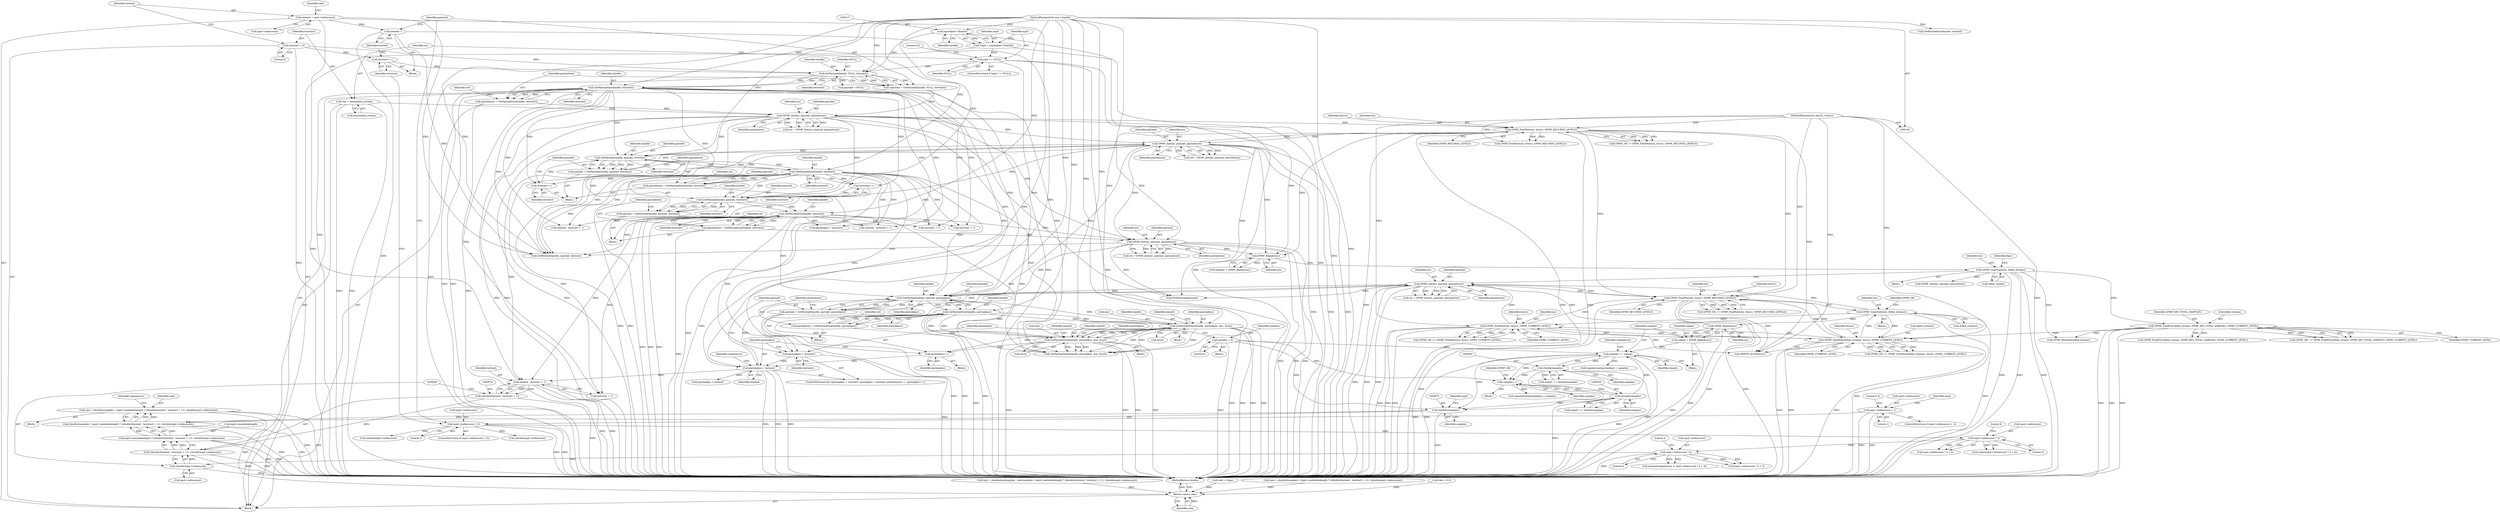 digraph "1_gpmf-parser_341f12cd5b97ab419e53853ca00176457c9f1681_1@integer" {
"1000666" [label="(Call,rate = (double)(samples) / (mp4->metadatalength * ((double)(testend - teststart + 1)) / (double)mp4->indexcount))"];
"1000668" [label="(Call,(double)(samples) / (mp4->metadatalength * ((double)(testend - teststart + 1)) / (double)mp4->indexcount))"];
"1000669" [label="(Call,(double)(samples))"];
"1000549" [label="(Call,samples += repeat)"];
"1000545" [label="(Call,repeat = GPMF_Repeat(ms))"];
"1000547" [label="(Call,GPMF_Repeat(ms))"];
"1000494" [label="(Call,GPMF_CopyState(ms, &find_stream2))"];
"1000488" [label="(Call,GPMF_FindNext(ms, fourcc, GPMF_RECURSE_LEVELS))"];
"1000476" [label="(Call,GPMF_Init(ms, payload, payloadsize))"];
"1000518" [label="(Call,GPMF_FindNext(ms, fourcc, GPMF_CURRENT_LEVEL))"];
"1000501" [label="(Call,GPMF_FindNext(&find_stream2, fourcc, GPMF_CURRENT_LEVEL))"];
"1000110" [label="(MethodParameterIn,uint32_t fourcc)"];
"1000281" [label="(Call,GPMF_FindPrev(&find_stream, GPMF_KEY_TOTAL_SAMPLES, GPMF_CURRENT_LEVEL))"];
"1000269" [label="(Call,GPMF_CopyState(ms, &find_stream))"];
"1000266" [label="(Call,GPMF_Repeat(ms))"];
"1000254" [label="(Call,GPMF_Init(ms, payload, payloadsize))"];
"1000180" [label="(Call,GPMF_Init(ms, payload, payloadsize))"];
"1000127" [label="(Call,*ms = &metadata_stream)"];
"1000165" [label="(Call,*payload = GetPayload(handle, NULL, teststart))"];
"1000167" [label="(Call,GetPayload(handle, NULL, teststart))"];
"1000116" [label="(Call,(mp4object *)handle)"];
"1000109" [label="(MethodParameterIn,size_t handle)"];
"1000120" [label="(Call,mp4 == NULL)"];
"1000114" [label="(Call,*mp4 = (mp4object *)handle)"];
"1000132" [label="(Call,teststart = 0)"];
"1000160" [label="(Call,teststart++)"];
"1000172" [label="(Call,payloadsize = GetPayloadSize(handle, teststart))"];
"1000174" [label="(Call,GetPayloadSize(handle, teststart))"];
"1000209" [label="(Call,GPMF_FindNext(ms, fourcc, GPMF_RECURSE_LEVELS))"];
"1000232" [label="(Call,GPMF_Init(ms, payload, payloadsize))"];
"1000219" [label="(Call,payload = GetPayload(handle, payload, teststart))"];
"1000221" [label="(Call,GetPayload(handle, payload, teststart))"];
"1000227" [label="(Call,GetPayloadSize(handle, teststart))"];
"1000217" [label="(Call,teststart++)"];
"1000225" [label="(Call,payloadsize = GetPayloadSize(handle, teststart))"];
"1000241" [label="(Call,payload = GetPayload(handle, payload, teststart))"];
"1000243" [label="(Call,GetPayload(handle, payload, teststart))"];
"1000239" [label="(Call,teststart++)"];
"1000247" [label="(Call,payloadsize = GetPayloadSize(handle, teststart))"];
"1000249" [label="(Call,GetPayloadSize(handle, teststart))"];
"1000463" [label="(Call,payload = GetPayload(handle, payload, payloadpos))"];
"1000465" [label="(Call,GetPayload(handle, payload, payloadpos))"];
"1000532" [label="(Call,GetPayloadTime(handle, payloadpos, &in, &out))"];
"1000471" [label="(Call,GetPayloadSize(handle, payloadpos))"];
"1000567" [label="(Call,GetPayloadTime(handle, payloadpos, &in, &out))"];
"1000454" [label="(Call,payloadpos < testend)"];
"1000460" [label="(Call,payloadpos++)"];
"1000451" [label="(Call,payloadpos = teststart)"];
"1000162" [label="(Call,testend--)"];
"1000136" [label="(Call,testend = mp4->indexcount)"];
"1000469" [label="(Call,payloadsize = GetPayloadSize(handle, payloadpos))"];
"1000564" [label="(Call,(double)samples)"];
"1000529" [label="(Call,(double)samples)"];
"1000514" [label="(Call,samples++)"];
"1000447" [label="(Call,samples = 0)"];
"1000672" [label="(Call,mp4->metadatalength * ((double)(testend - teststart + 1)) / (double)mp4->indexcount)"];
"1000676" [label="(Call,((double)(testend - teststart + 1)) / (double)mp4->indexcount)"];
"1000677" [label="(Call,(double)(testend - teststart + 1))"];
"1000679" [label="(Call,testend - teststart + 1)"];
"1000684" [label="(Call,(double)mp4->indexcount)"];
"1000441" [label="(Call,mp4->indexcount * 4)"];
"1000431" [label="(Call,mp4->indexcount * 4)"];
"1000154" [label="(Call,mp4->indexcount > 3)"];
"1000146" [label="(Call,mp4->indexcount < 1)"];
"1000701" [label="(Return,return rate;)"];
"1000432" [label="(Call,mp4->indexcount)"];
"1000120" [label="(Call,mp4 == NULL)"];
"1000227" [label="(Call,GetPayloadSize(handle, teststart))"];
"1000490" [label="(Identifier,fourcc)"];
"1000365" [label="(Call,testend - teststart + 1)"];
"1000686" [label="(Call,mp4->indexcount)"];
"1000160" [label="(Call,teststart++)"];
"1000162" [label="(Call,testend--)"];
"1000491" [label="(Identifier,GPMF_RECURSE_LEVELS)"];
"1000672" [label="(Call,mp4->metadatalength * ((double)(testend - teststart + 1)) / (double)mp4->indexcount)"];
"1000129" [label="(Call,&metadata_stream)"];
"1000156" [label="(Identifier,mp4)"];
"1000277" [label="(Identifier,flags)"];
"1000165" [label="(Call,*payload = GetPayload(handle, NULL, teststart))"];
"1000550" [label="(Identifier,samples)"];
"1000518" [label="(Call,GPMF_FindNext(ms, fourcc, GPMF_CURRENT_LEVEL))"];
"1000400" [label="(Block,)"];
"1000440" [label="(Call,mp4->indexcount * 4 + 4)"];
"1000233" [label="(Identifier,ms)"];
"1000152" [label="(Literal,0.0)"];
"1000254" [label="(Call,GPMF_Init(ms, payload, payloadsize))"];
"1000564" [label="(Call,(double)samples)"];
"1000532" [label="(Call,GetPayloadTime(handle, payloadpos, &in, &out))"];
"1000269" [label="(Call,GPMF_CopyState(ms, &find_stream))"];
"1000479" [label="(Identifier,payloadsize)"];
"1000300" [label="(Call,GetPayload(handle, payload, testend))"];
"1000551" [label="(Identifier,repeat)"];
"1000243" [label="(Call,GetPayload(handle, payload, teststart))"];
"1000212" [label="(Identifier,GPMF_RECURSE_LEVELS)"];
"1000210" [label="(Identifier,ms)"];
"1000223" [label="(Identifier,payload)"];
"1000218" [label="(Identifier,teststart)"];
"1000537" [label="(Call,&out)"];
"1000448" [label="(Identifier,samples)"];
"1000566" [label="(Identifier,samples)"];
"1000431" [label="(Call,mp4->indexcount * 4)"];
"1000159" [label="(Block,)"];
"1000242" [label="(Identifier,payload)"];
"1000262" [label="(Block,)"];
"1000255" [label="(Identifier,ms)"];
"1000335" [label="(Call,GPMF_FindPrev(&find_stream, GPMF_KEY_TOTAL_SAMPLES, GPMF_CURRENT_LEVEL))"];
"1000674" [label="(Identifier,mp4)"];
"1000461" [label="(Identifier,payloadpos)"];
"1000531" [label="(Identifier,samples)"];
"1000499" [label="(Call,GPMF_OK == GPMF_FindNext(&find_stream2, fourcc, GPMF_CURRENT_LEVEL))"];
"1000477" [label="(Identifier,ms)"];
"1000221" [label="(Call,GetPayload(handle, payload, teststart))"];
"1000454" [label="(Call,payloadpos < testend)"];
"1000267" [label="(Identifier,ms)"];
"1000183" [label="(Identifier,payloadsize)"];
"1000138" [label="(Call,mp4->indexcount)"];
"1000486" [label="(Call,GPMF_OK == GPMF_FindNext(ms, fourcc, GPMF_RECURSE_LEVELS))"];
"1000517" [label="(Identifier,GPMF_OK)"];
"1000668" [label="(Call,(double)(samples) / (mp4->metadatalength * ((double)(testend - teststart + 1)) / (double)mp4->indexcount))"];
"1000545" [label="(Call,repeat = GPMF_Repeat(ms))"];
"1000225" [label="(Call,payloadsize = GetPayloadSize(handle, teststart))"];
"1000568" [label="(Identifier,handle)"];
"1000471" [label="(Call,GetPayloadSize(handle, payloadpos))"];
"1000475" [label="(Identifier,ret)"];
"1000527" [label="(Call,meanY += (double)samples)"];
"1000172" [label="(Call,payloadsize = GetPayloadSize(handle, teststart))"];
"1000154" [label="(Call,mp4->indexcount > 3)"];
"1000244" [label="(Identifier,handle)"];
"1000281" [label="(Call,GPMF_FindPrev(&find_stream, GPMF_KEY_TOTAL_SAMPLES, GPMF_CURRENT_LEVEL))"];
"1000251" [label="(Identifier,teststart)"];
"1000181" [label="(Identifier,ms)"];
"1000168" [label="(Identifier,handle)"];
"1000217" [label="(Call,teststart++)"];
"1000174" [label="(Call,GetPayloadSize(handle, teststart))"];
"1000248" [label="(Identifier,payloadsize)"];
"1000137" [label="(Identifier,testend)"];
"1000234" [label="(Identifier,payload)"];
"1000124" [label="(Literal,0.0)"];
"1000452" [label="(Identifier,payloadpos)"];
"1000176" [label="(Identifier,teststart)"];
"1000478" [label="(Identifier,payload)"];
"1000147" [label="(Call,mp4->indexcount)"];
"1000146" [label="(Call,mp4->indexcount < 1)"];
"1000516" [label="(Call,GPMF_OK == GPMF_FindNext(ms, fourcc, GPMF_CURRENT_LEVEL))"];
"1000435" [label="(Literal,4)"];
"1000450" [label="(ControlStructure,for (payloadpos = teststart; payloadpos < testend; payloadcount++, payloadpos++))"];
"1000213" [label="(Block,)"];
"1000449" [label="(Literal,0)"];
"1000323" [label="(Call,GPMF_FindNext(ms, fourcc, GPMF_RECURSE_LEVELS))"];
"1000684" [label="(Call,(double)mp4->indexcount)"];
"1000306" [label="(Call,GetPayloadSize(handle, testend))"];
"1000666" [label="(Call,rate = (double)(samples) / (mp4->metadatalength * ((double)(testend - teststart + 1)) / (double)mp4->indexcount))"];
"1000122" [label="(Identifier,NULL)"];
"1000224" [label="(Identifier,teststart)"];
"1000696" [label="(Call,FreePayload(payload))"];
"1000127" [label="(Call,*ms = &metadata_stream)"];
"1000676" [label="(Call,((double)(testend - teststart + 1)) / (double)mp4->indexcount)"];
"1000241" [label="(Call,payload = GetPayload(handle, payload, teststart))"];
"1000474" [label="(Call,ret = GPMF_Init(ms, payload, payloadsize))"];
"1000543" [label="(Block,)"];
"1000175" [label="(Identifier,handle)"];
"1000513" [label="(Block,)"];
"1000178" [label="(Call,ret = GPMF_Init(ms, payload, payloadsize))"];
"1000311" [label="(Call,GPMF_Init(ms, payload, payloadsize))"];
"1000548" [label="(Identifier,ms)"];
"1000266" [label="(Call,GPMF_Repeat(ms))"];
"1000529" [label="(Call,(double)samples)"];
"1000578" [label="(Identifier,repeatarray)"];
"1000270" [label="(Identifier,ms)"];
"1000228" [label="(Identifier,handle)"];
"1000535" [label="(Call,&in)"];
"1000284" [label="(Identifier,GPMF_KEY_TOTAL_SAMPLES)"];
"1000170" [label="(Identifier,teststart)"];
"1000161" [label="(Identifier,teststart)"];
"1000367" [label="(Call,teststart + 1)"];
"1000464" [label="(Identifier,payload)"];
"1000143" [label="(Identifier,rate)"];
"1000665" [label="(Block,)"];
"1000115" [label="(Identifier,mp4)"];
"1000521" [label="(Identifier,GPMF_CURRENT_LEVEL)"];
"1000673" [label="(Call,mp4->metadatalength)"];
"1000496" [label="(Call,&find_stream2)"];
"1000520" [label="(Identifier,fourcc)"];
"1000166" [label="(Identifier,payload)"];
"1000546" [label="(Identifier,repeat)"];
"1000522" [label="(Call,repeatarray[payloadpos] = samples)"];
"1000128" [label="(Identifier,ms)"];
"1000173" [label="(Identifier,payloadsize)"];
"1000473" [label="(Identifier,payloadpos)"];
"1000222" [label="(Identifier,handle)"];
"1000680" [label="(Identifier,testend)"];
"1000437" [label="(Call,memset(repeatarray, 0, mp4->indexcount * 4 + 4))"];
"1000376" [label="(Call,rate = (double)(samples) / (mp4->metadatalength * ((double)(testend - teststart + 1)) / (double)mp4->indexcount))"];
"1000470" [label="(Identifier,payloadsize)"];
"1000134" [label="(Literal,0)"];
"1000169" [label="(Identifier,NULL)"];
"1000240" [label="(Identifier,teststart)"];
"1000505" [label="(Identifier,GPMF_CURRENT_LEVEL)"];
"1000677" [label="(Call,(double)(testend - teststart + 1))"];
"1000515" [label="(Identifier,samples)"];
"1000235" [label="(Identifier,payloadsize)"];
"1000502" [label="(Call,&find_stream2)"];
"1000514" [label="(Call,samples++)"];
"1000569" [label="(Identifier,payloadpos)"];
"1000489" [label="(Identifier,ms)"];
"1000447" [label="(Call,samples = 0)"];
"1000488" [label="(Call,GPMF_FindNext(ms, fourcc, GPMF_RECURSE_LEVELS))"];
"1000594" [label="(Call,payloadpos < testend)"];
"1000150" [label="(Literal,1)"];
"1000109" [label="(MethodParameterIn,size_t handle)"];
"1000472" [label="(Identifier,handle)"];
"1000476" [label="(Call,GPMF_Init(ms, payload, payloadsize))"];
"1000389" [label="(Call,testend - teststart + 1)"];
"1000252" [label="(Call,ret = GPMF_Init(ms, payload, payloadsize))"];
"1000554" [label="(Block,)"];
"1000436" [label="(Literal,4)"];
"1000460" [label="(Call,payloadpos++)"];
"1000153" [label="(ControlStructure,if (mp4->indexcount > 3))"];
"1000504" [label="(Identifier,fourcc)"];
"1000690" [label="(Identifier,repeatarray)"];
"1000430" [label="(Call,mp4->indexcount * 4 + 4)"];
"1000394" [label="(Call,(double)mp4->indexcount)"];
"1000219" [label="(Call,payload = GetPayload(handle, payload, teststart))"];
"1000466" [label="(Identifier,handle)"];
"1000572" [label="(Call,&out)"];
"1000451" [label="(Call,payloadpos = teststart)"];
"1000294" [label="(Call,GPMF_RawData(&find_stream))"];
"1000446" [label="(Literal,4)"];
"1000370" [label="(Call,(double)mp4->indexcount)"];
"1000509" [label="(Block,)"];
"1000698" [label="(Call,payload = NULL)"];
"1000669" [label="(Call,(double)(samples))"];
"1000229" [label="(Identifier,teststart)"];
"1000492" [label="(Block,)"];
"1000231" [label="(Identifier,ret)"];
"1000667" [label="(Identifier,rate)"];
"1000112" [label="(Block,)"];
"1000182" [label="(Identifier,payload)"];
"1000257" [label="(Identifier,payloadsize)"];
"1000557" [label="(Call,repeatarray[payloadpos] = samples)"];
"1000553" [label="(Identifier,repeatarray)"];
"1000245" [label="(Identifier,payload)"];
"1000533" [label="(Identifier,handle)"];
"1000391" [label="(Call,teststart + 1)"];
"1000249" [label="(Call,GetPayloadSize(handle, teststart))"];
"1000453" [label="(Identifier,teststart)"];
"1000429" [label="(Call,malloc(mp4->indexcount * 4 + 4))"];
"1000132" [label="(Call,teststart = 0)"];
"1000457" [label="(Block,)"];
"1000562" [label="(Call,meanY += (double)samples)"];
"1000469" [label="(Call,payloadsize = GetPayloadSize(handle, payloadpos))"];
"1000549" [label="(Call,samples += repeat)"];
"1000540" [label="(Identifier,meanX)"];
"1000179" [label="(Identifier,ret)"];
"1000279" [label="(Call,GPMF_OK == GPMF_FindPrev(&find_stream, GPMF_KEY_TOTAL_SAMPLES, GPMF_CURRENT_LEVEL))"];
"1000702" [label="(Identifier,rate)"];
"1000256" [label="(Identifier,payload)"];
"1000271" [label="(Call,&find_stream)"];
"1000703" [label="(MethodReturn,double)"];
"1000209" [label="(Call,GPMF_FindNext(ms, fourcc, GPMF_RECURSE_LEVELS))"];
"1000226" [label="(Identifier,payloadsize)"];
"1000246" [label="(Identifier,teststart)"];
"1000455" [label="(Identifier,payloadpos)"];
"1000445" [label="(Literal,4)"];
"1000145" [label="(ControlStructure,if (mp4->indexcount < 1))"];
"1000142" [label="(Call,rate = 0.0)"];
"1000285" [label="(Identifier,GPMF_CURRENT_LEVEL)"];
"1000207" [label="(Call,GPMF_OK != GPMF_FindNext(ms, fourcc, GPMF_RECURSE_LEVELS))"];
"1000456" [label="(Identifier,testend)"];
"1000465" [label="(Call,GetPayload(handle, payload, payloadpos))"];
"1000238" [label="(Block,)"];
"1000570" [label="(Call,&in)"];
"1000250" [label="(Identifier,handle)"];
"1000121" [label="(Identifier,mp4)"];
"1000591" [label="(Call,payloadpos = teststart)"];
"1000681" [label="(Call,teststart + 1)"];
"1000211" [label="(Identifier,fourcc)"];
"1000253" [label="(Identifier,ret)"];
"1000167" [label="(Call,GetPayload(handle, NULL, teststart))"];
"1000467" [label="(Identifier,payload)"];
"1000602" [label="(Call,GetPayloadTime(handle, payloadpos, &in, &out))"];
"1000494" [label="(Call,GPMF_CopyState(ms, &find_stream2))"];
"1000500" [label="(Identifier,GPMF_OK)"];
"1000462" [label="(Block,)"];
"1000519" [label="(Identifier,ms)"];
"1000567" [label="(Call,GetPayloadTime(handle, payloadpos, &in, &out))"];
"1000180" [label="(Call,GPMF_Init(ms, payload, payloadsize))"];
"1000442" [label="(Call,mp4->indexcount)"];
"1000232" [label="(Call,GPMF_Init(ms, payload, payloadsize))"];
"1000118" [label="(Identifier,handle)"];
"1000119" [label="(ControlStructure,if (mp4 == NULL))"];
"1000282" [label="(Call,&find_stream)"];
"1000114" [label="(Call,*mp4 = (mp4object *)handle)"];
"1000441" [label="(Call,mp4->indexcount * 4)"];
"1000264" [label="(Call,samples = GPMF_Repeat(ms))"];
"1000163" [label="(Identifier,testend)"];
"1000671" [label="(Identifier,samples)"];
"1000463" [label="(Call,payload = GetPayload(handle, payload, payloadpos))"];
"1000575" [label="(Identifier,meanX)"];
"1000136" [label="(Call,testend = mp4->indexcount)"];
"1000534" [label="(Identifier,payloadpos)"];
"1000350" [label="(Call,rate = (double)(endsamples - startsamples) / (mp4->metadatalength * ((double)(testend - teststart + 1)) / (double)mp4->indexcount))"];
"1000661" [label="(Call,rate = slope)"];
"1000547" [label="(Call,GPMF_Repeat(ms))"];
"1000247" [label="(Call,payloadsize = GetPayloadSize(handle, teststart))"];
"1000468" [label="(Identifier,payloadpos)"];
"1000116" [label="(Call,(mp4object *)handle)"];
"1000133" [label="(Identifier,teststart)"];
"1000158" [label="(Literal,3)"];
"1000220" [label="(Identifier,payload)"];
"1000155" [label="(Call,mp4->indexcount)"];
"1000501" [label="(Call,GPMF_FindNext(&find_stream2, fourcc, GPMF_CURRENT_LEVEL))"];
"1000701" [label="(Return,return rate;)"];
"1000230" [label="(Call,ret = GPMF_Init(ms, payload, payloadsize))"];
"1000679" [label="(Call,testend - teststart + 1)"];
"1000239" [label="(Call,teststart++)"];
"1000653" [label="(Call,PRINTF_4CC(fourcc))"];
"1000495" [label="(Identifier,ms)"];
"1000110" [label="(MethodParameterIn,uint32_t fourcc)"];
"1000666" -> "1000665"  [label="AST: "];
"1000666" -> "1000668"  [label="CFG: "];
"1000667" -> "1000666"  [label="AST: "];
"1000668" -> "1000666"  [label="AST: "];
"1000690" -> "1000666"  [label="CFG: "];
"1000666" -> "1000703"  [label="DDG: "];
"1000666" -> "1000703"  [label="DDG: "];
"1000668" -> "1000666"  [label="DDG: "];
"1000668" -> "1000666"  [label="DDG: "];
"1000666" -> "1000701"  [label="DDG: "];
"1000668" -> "1000672"  [label="CFG: "];
"1000669" -> "1000668"  [label="AST: "];
"1000672" -> "1000668"  [label="AST: "];
"1000668" -> "1000703"  [label="DDG: "];
"1000668" -> "1000703"  [label="DDG: "];
"1000669" -> "1000668"  [label="DDG: "];
"1000672" -> "1000668"  [label="DDG: "];
"1000672" -> "1000668"  [label="DDG: "];
"1000669" -> "1000671"  [label="CFG: "];
"1000670" -> "1000669"  [label="AST: "];
"1000671" -> "1000669"  [label="AST: "];
"1000674" -> "1000669"  [label="CFG: "];
"1000669" -> "1000703"  [label="DDG: "];
"1000549" -> "1000669"  [label="DDG: "];
"1000564" -> "1000669"  [label="DDG: "];
"1000529" -> "1000669"  [label="DDG: "];
"1000447" -> "1000669"  [label="DDG: "];
"1000549" -> "1000543"  [label="AST: "];
"1000549" -> "1000551"  [label="CFG: "];
"1000550" -> "1000549"  [label="AST: "];
"1000551" -> "1000549"  [label="AST: "];
"1000553" -> "1000549"  [label="CFG: "];
"1000549" -> "1000703"  [label="DDG: "];
"1000549" -> "1000703"  [label="DDG: "];
"1000549" -> "1000514"  [label="DDG: "];
"1000545" -> "1000549"  [label="DDG: "];
"1000564" -> "1000549"  [label="DDG: "];
"1000529" -> "1000549"  [label="DDG: "];
"1000447" -> "1000549"  [label="DDG: "];
"1000549" -> "1000557"  [label="DDG: "];
"1000549" -> "1000564"  [label="DDG: "];
"1000545" -> "1000543"  [label="AST: "];
"1000545" -> "1000547"  [label="CFG: "];
"1000546" -> "1000545"  [label="AST: "];
"1000547" -> "1000545"  [label="AST: "];
"1000550" -> "1000545"  [label="CFG: "];
"1000545" -> "1000703"  [label="DDG: "];
"1000547" -> "1000545"  [label="DDG: "];
"1000547" -> "1000548"  [label="CFG: "];
"1000548" -> "1000547"  [label="AST: "];
"1000547" -> "1000703"  [label="DDG: "];
"1000547" -> "1000476"  [label="DDG: "];
"1000494" -> "1000547"  [label="DDG: "];
"1000494" -> "1000492"  [label="AST: "];
"1000494" -> "1000496"  [label="CFG: "];
"1000495" -> "1000494"  [label="AST: "];
"1000496" -> "1000494"  [label="AST: "];
"1000500" -> "1000494"  [label="CFG: "];
"1000494" -> "1000703"  [label="DDG: "];
"1000494" -> "1000703"  [label="DDG: "];
"1000494" -> "1000476"  [label="DDG: "];
"1000488" -> "1000494"  [label="DDG: "];
"1000501" -> "1000494"  [label="DDG: "];
"1000494" -> "1000501"  [label="DDG: "];
"1000494" -> "1000518"  [label="DDG: "];
"1000488" -> "1000486"  [label="AST: "];
"1000488" -> "1000491"  [label="CFG: "];
"1000489" -> "1000488"  [label="AST: "];
"1000490" -> "1000488"  [label="AST: "];
"1000491" -> "1000488"  [label="AST: "];
"1000486" -> "1000488"  [label="CFG: "];
"1000488" -> "1000703"  [label="DDG: "];
"1000488" -> "1000703"  [label="DDG: "];
"1000488" -> "1000703"  [label="DDG: "];
"1000488" -> "1000476"  [label="DDG: "];
"1000488" -> "1000486"  [label="DDG: "];
"1000488" -> "1000486"  [label="DDG: "];
"1000488" -> "1000486"  [label="DDG: "];
"1000476" -> "1000488"  [label="DDG: "];
"1000518" -> "1000488"  [label="DDG: "];
"1000501" -> "1000488"  [label="DDG: "];
"1000209" -> "1000488"  [label="DDG: "];
"1000209" -> "1000488"  [label="DDG: "];
"1000110" -> "1000488"  [label="DDG: "];
"1000488" -> "1000501"  [label="DDG: "];
"1000488" -> "1000653"  [label="DDG: "];
"1000476" -> "1000474"  [label="AST: "];
"1000476" -> "1000479"  [label="CFG: "];
"1000477" -> "1000476"  [label="AST: "];
"1000478" -> "1000476"  [label="AST: "];
"1000479" -> "1000476"  [label="AST: "];
"1000474" -> "1000476"  [label="CFG: "];
"1000476" -> "1000703"  [label="DDG: "];
"1000476" -> "1000703"  [label="DDG: "];
"1000476" -> "1000703"  [label="DDG: "];
"1000476" -> "1000465"  [label="DDG: "];
"1000476" -> "1000474"  [label="DDG: "];
"1000476" -> "1000474"  [label="DDG: "];
"1000476" -> "1000474"  [label="DDG: "];
"1000518" -> "1000476"  [label="DDG: "];
"1000269" -> "1000476"  [label="DDG: "];
"1000463" -> "1000476"  [label="DDG: "];
"1000469" -> "1000476"  [label="DDG: "];
"1000476" -> "1000696"  [label="DDG: "];
"1000518" -> "1000516"  [label="AST: "];
"1000518" -> "1000521"  [label="CFG: "];
"1000519" -> "1000518"  [label="AST: "];
"1000520" -> "1000518"  [label="AST: "];
"1000521" -> "1000518"  [label="AST: "];
"1000516" -> "1000518"  [label="CFG: "];
"1000518" -> "1000703"  [label="DDG: "];
"1000518" -> "1000703"  [label="DDG: "];
"1000518" -> "1000703"  [label="DDG: "];
"1000518" -> "1000501"  [label="DDG: "];
"1000518" -> "1000516"  [label="DDG: "];
"1000518" -> "1000516"  [label="DDG: "];
"1000518" -> "1000516"  [label="DDG: "];
"1000501" -> "1000518"  [label="DDG: "];
"1000501" -> "1000518"  [label="DDG: "];
"1000110" -> "1000518"  [label="DDG: "];
"1000518" -> "1000653"  [label="DDG: "];
"1000501" -> "1000499"  [label="AST: "];
"1000501" -> "1000505"  [label="CFG: "];
"1000502" -> "1000501"  [label="AST: "];
"1000504" -> "1000501"  [label="AST: "];
"1000505" -> "1000501"  [label="AST: "];
"1000499" -> "1000501"  [label="CFG: "];
"1000501" -> "1000703"  [label="DDG: "];
"1000501" -> "1000703"  [label="DDG: "];
"1000501" -> "1000703"  [label="DDG: "];
"1000501" -> "1000499"  [label="DDG: "];
"1000501" -> "1000499"  [label="DDG: "];
"1000501" -> "1000499"  [label="DDG: "];
"1000110" -> "1000501"  [label="DDG: "];
"1000281" -> "1000501"  [label="DDG: "];
"1000501" -> "1000653"  [label="DDG: "];
"1000110" -> "1000108"  [label="AST: "];
"1000110" -> "1000703"  [label="DDG: "];
"1000110" -> "1000209"  [label="DDG: "];
"1000110" -> "1000323"  [label="DDG: "];
"1000110" -> "1000653"  [label="DDG: "];
"1000281" -> "1000279"  [label="AST: "];
"1000281" -> "1000285"  [label="CFG: "];
"1000282" -> "1000281"  [label="AST: "];
"1000284" -> "1000281"  [label="AST: "];
"1000285" -> "1000281"  [label="AST: "];
"1000279" -> "1000281"  [label="CFG: "];
"1000281" -> "1000703"  [label="DDG: "];
"1000281" -> "1000703"  [label="DDG: "];
"1000281" -> "1000703"  [label="DDG: "];
"1000281" -> "1000279"  [label="DDG: "];
"1000281" -> "1000279"  [label="DDG: "];
"1000281" -> "1000279"  [label="DDG: "];
"1000269" -> "1000281"  [label="DDG: "];
"1000281" -> "1000294"  [label="DDG: "];
"1000281" -> "1000335"  [label="DDG: "];
"1000281" -> "1000335"  [label="DDG: "];
"1000269" -> "1000262"  [label="AST: "];
"1000269" -> "1000271"  [label="CFG: "];
"1000270" -> "1000269"  [label="AST: "];
"1000271" -> "1000269"  [label="AST: "];
"1000277" -> "1000269"  [label="CFG: "];
"1000269" -> "1000703"  [label="DDG: "];
"1000269" -> "1000703"  [label="DDG: "];
"1000269" -> "1000703"  [label="DDG: "];
"1000266" -> "1000269"  [label="DDG: "];
"1000269" -> "1000294"  [label="DDG: "];
"1000269" -> "1000311"  [label="DDG: "];
"1000266" -> "1000264"  [label="AST: "];
"1000266" -> "1000267"  [label="CFG: "];
"1000267" -> "1000266"  [label="AST: "];
"1000264" -> "1000266"  [label="CFG: "];
"1000266" -> "1000264"  [label="DDG: "];
"1000254" -> "1000266"  [label="DDG: "];
"1000180" -> "1000266"  [label="DDG: "];
"1000209" -> "1000266"  [label="DDG: "];
"1000232" -> "1000266"  [label="DDG: "];
"1000254" -> "1000252"  [label="AST: "];
"1000254" -> "1000257"  [label="CFG: "];
"1000255" -> "1000254"  [label="AST: "];
"1000256" -> "1000254"  [label="AST: "];
"1000257" -> "1000254"  [label="AST: "];
"1000252" -> "1000254"  [label="CFG: "];
"1000254" -> "1000703"  [label="DDG: "];
"1000254" -> "1000703"  [label="DDG: "];
"1000254" -> "1000703"  [label="DDG: "];
"1000254" -> "1000252"  [label="DDG: "];
"1000254" -> "1000252"  [label="DDG: "];
"1000254" -> "1000252"  [label="DDG: "];
"1000180" -> "1000254"  [label="DDG: "];
"1000209" -> "1000254"  [label="DDG: "];
"1000232" -> "1000254"  [label="DDG: "];
"1000241" -> "1000254"  [label="DDG: "];
"1000247" -> "1000254"  [label="DDG: "];
"1000254" -> "1000300"  [label="DDG: "];
"1000254" -> "1000465"  [label="DDG: "];
"1000254" -> "1000696"  [label="DDG: "];
"1000180" -> "1000178"  [label="AST: "];
"1000180" -> "1000183"  [label="CFG: "];
"1000181" -> "1000180"  [label="AST: "];
"1000182" -> "1000180"  [label="AST: "];
"1000183" -> "1000180"  [label="AST: "];
"1000178" -> "1000180"  [label="CFG: "];
"1000180" -> "1000703"  [label="DDG: "];
"1000180" -> "1000703"  [label="DDG: "];
"1000180" -> "1000703"  [label="DDG: "];
"1000180" -> "1000178"  [label="DDG: "];
"1000180" -> "1000178"  [label="DDG: "];
"1000180" -> "1000178"  [label="DDG: "];
"1000127" -> "1000180"  [label="DDG: "];
"1000165" -> "1000180"  [label="DDG: "];
"1000172" -> "1000180"  [label="DDG: "];
"1000180" -> "1000209"  [label="DDG: "];
"1000180" -> "1000221"  [label="DDG: "];
"1000180" -> "1000232"  [label="DDG: "];
"1000180" -> "1000243"  [label="DDG: "];
"1000180" -> "1000300"  [label="DDG: "];
"1000180" -> "1000465"  [label="DDG: "];
"1000180" -> "1000696"  [label="DDG: "];
"1000127" -> "1000112"  [label="AST: "];
"1000127" -> "1000129"  [label="CFG: "];
"1000128" -> "1000127"  [label="AST: "];
"1000129" -> "1000127"  [label="AST: "];
"1000133" -> "1000127"  [label="CFG: "];
"1000127" -> "1000703"  [label="DDG: "];
"1000127" -> "1000703"  [label="DDG: "];
"1000165" -> "1000112"  [label="AST: "];
"1000165" -> "1000167"  [label="CFG: "];
"1000166" -> "1000165"  [label="AST: "];
"1000167" -> "1000165"  [label="AST: "];
"1000173" -> "1000165"  [label="CFG: "];
"1000165" -> "1000703"  [label="DDG: "];
"1000167" -> "1000165"  [label="DDG: "];
"1000167" -> "1000165"  [label="DDG: "];
"1000167" -> "1000165"  [label="DDG: "];
"1000167" -> "1000170"  [label="CFG: "];
"1000168" -> "1000167"  [label="AST: "];
"1000169" -> "1000167"  [label="AST: "];
"1000170" -> "1000167"  [label="AST: "];
"1000167" -> "1000703"  [label="DDG: "];
"1000116" -> "1000167"  [label="DDG: "];
"1000109" -> "1000167"  [label="DDG: "];
"1000120" -> "1000167"  [label="DDG: "];
"1000132" -> "1000167"  [label="DDG: "];
"1000160" -> "1000167"  [label="DDG: "];
"1000167" -> "1000174"  [label="DDG: "];
"1000167" -> "1000174"  [label="DDG: "];
"1000167" -> "1000698"  [label="DDG: "];
"1000116" -> "1000114"  [label="AST: "];
"1000116" -> "1000118"  [label="CFG: "];
"1000117" -> "1000116"  [label="AST: "];
"1000118" -> "1000116"  [label="AST: "];
"1000114" -> "1000116"  [label="CFG: "];
"1000116" -> "1000703"  [label="DDG: "];
"1000116" -> "1000114"  [label="DDG: "];
"1000109" -> "1000116"  [label="DDG: "];
"1000109" -> "1000108"  [label="AST: "];
"1000109" -> "1000703"  [label="DDG: "];
"1000109" -> "1000174"  [label="DDG: "];
"1000109" -> "1000221"  [label="DDG: "];
"1000109" -> "1000227"  [label="DDG: "];
"1000109" -> "1000243"  [label="DDG: "];
"1000109" -> "1000249"  [label="DDG: "];
"1000109" -> "1000300"  [label="DDG: "];
"1000109" -> "1000306"  [label="DDG: "];
"1000109" -> "1000465"  [label="DDG: "];
"1000109" -> "1000471"  [label="DDG: "];
"1000109" -> "1000532"  [label="DDG: "];
"1000109" -> "1000567"  [label="DDG: "];
"1000109" -> "1000602"  [label="DDG: "];
"1000120" -> "1000119"  [label="AST: "];
"1000120" -> "1000122"  [label="CFG: "];
"1000121" -> "1000120"  [label="AST: "];
"1000122" -> "1000120"  [label="AST: "];
"1000124" -> "1000120"  [label="CFG: "];
"1000128" -> "1000120"  [label="CFG: "];
"1000120" -> "1000703"  [label="DDG: "];
"1000120" -> "1000703"  [label="DDG: "];
"1000120" -> "1000703"  [label="DDG: "];
"1000114" -> "1000120"  [label="DDG: "];
"1000114" -> "1000112"  [label="AST: "];
"1000115" -> "1000114"  [label="AST: "];
"1000121" -> "1000114"  [label="CFG: "];
"1000114" -> "1000703"  [label="DDG: "];
"1000132" -> "1000112"  [label="AST: "];
"1000132" -> "1000134"  [label="CFG: "];
"1000133" -> "1000132"  [label="AST: "];
"1000134" -> "1000132"  [label="AST: "];
"1000137" -> "1000132"  [label="CFG: "];
"1000132" -> "1000703"  [label="DDG: "];
"1000132" -> "1000160"  [label="DDG: "];
"1000160" -> "1000159"  [label="AST: "];
"1000160" -> "1000161"  [label="CFG: "];
"1000161" -> "1000160"  [label="AST: "];
"1000163" -> "1000160"  [label="CFG: "];
"1000172" -> "1000112"  [label="AST: "];
"1000172" -> "1000174"  [label="CFG: "];
"1000173" -> "1000172"  [label="AST: "];
"1000174" -> "1000172"  [label="AST: "];
"1000179" -> "1000172"  [label="CFG: "];
"1000172" -> "1000703"  [label="DDG: "];
"1000174" -> "1000172"  [label="DDG: "];
"1000174" -> "1000172"  [label="DDG: "];
"1000174" -> "1000176"  [label="CFG: "];
"1000175" -> "1000174"  [label="AST: "];
"1000176" -> "1000174"  [label="AST: "];
"1000174" -> "1000703"  [label="DDG: "];
"1000174" -> "1000703"  [label="DDG: "];
"1000174" -> "1000217"  [label="DDG: "];
"1000174" -> "1000221"  [label="DDG: "];
"1000174" -> "1000239"  [label="DDG: "];
"1000174" -> "1000243"  [label="DDG: "];
"1000174" -> "1000300"  [label="DDG: "];
"1000174" -> "1000365"  [label="DDG: "];
"1000174" -> "1000367"  [label="DDG: "];
"1000174" -> "1000389"  [label="DDG: "];
"1000174" -> "1000391"  [label="DDG: "];
"1000174" -> "1000451"  [label="DDG: "];
"1000174" -> "1000465"  [label="DDG: "];
"1000174" -> "1000591"  [label="DDG: "];
"1000174" -> "1000602"  [label="DDG: "];
"1000174" -> "1000679"  [label="DDG: "];
"1000174" -> "1000681"  [label="DDG: "];
"1000209" -> "1000207"  [label="AST: "];
"1000209" -> "1000212"  [label="CFG: "];
"1000210" -> "1000209"  [label="AST: "];
"1000211" -> "1000209"  [label="AST: "];
"1000212" -> "1000209"  [label="AST: "];
"1000207" -> "1000209"  [label="CFG: "];
"1000209" -> "1000703"  [label="DDG: "];
"1000209" -> "1000703"  [label="DDG: "];
"1000209" -> "1000703"  [label="DDG: "];
"1000209" -> "1000207"  [label="DDG: "];
"1000209" -> "1000207"  [label="DDG: "];
"1000209" -> "1000207"  [label="DDG: "];
"1000232" -> "1000209"  [label="DDG: "];
"1000209" -> "1000232"  [label="DDG: "];
"1000209" -> "1000323"  [label="DDG: "];
"1000209" -> "1000323"  [label="DDG: "];
"1000209" -> "1000653"  [label="DDG: "];
"1000232" -> "1000230"  [label="AST: "];
"1000232" -> "1000235"  [label="CFG: "];
"1000233" -> "1000232"  [label="AST: "];
"1000234" -> "1000232"  [label="AST: "];
"1000235" -> "1000232"  [label="AST: "];
"1000230" -> "1000232"  [label="CFG: "];
"1000232" -> "1000703"  [label="DDG: "];
"1000232" -> "1000703"  [label="DDG: "];
"1000232" -> "1000703"  [label="DDG: "];
"1000232" -> "1000221"  [label="DDG: "];
"1000232" -> "1000230"  [label="DDG: "];
"1000232" -> "1000230"  [label="DDG: "];
"1000232" -> "1000230"  [label="DDG: "];
"1000219" -> "1000232"  [label="DDG: "];
"1000225" -> "1000232"  [label="DDG: "];
"1000232" -> "1000243"  [label="DDG: "];
"1000232" -> "1000300"  [label="DDG: "];
"1000232" -> "1000465"  [label="DDG: "];
"1000232" -> "1000696"  [label="DDG: "];
"1000219" -> "1000213"  [label="AST: "];
"1000219" -> "1000221"  [label="CFG: "];
"1000220" -> "1000219"  [label="AST: "];
"1000221" -> "1000219"  [label="AST: "];
"1000226" -> "1000219"  [label="CFG: "];
"1000219" -> "1000703"  [label="DDG: "];
"1000221" -> "1000219"  [label="DDG: "];
"1000221" -> "1000219"  [label="DDG: "];
"1000221" -> "1000219"  [label="DDG: "];
"1000221" -> "1000224"  [label="CFG: "];
"1000222" -> "1000221"  [label="AST: "];
"1000223" -> "1000221"  [label="AST: "];
"1000224" -> "1000221"  [label="AST: "];
"1000227" -> "1000221"  [label="DDG: "];
"1000217" -> "1000221"  [label="DDG: "];
"1000221" -> "1000227"  [label="DDG: "];
"1000221" -> "1000227"  [label="DDG: "];
"1000227" -> "1000225"  [label="AST: "];
"1000227" -> "1000229"  [label="CFG: "];
"1000228" -> "1000227"  [label="AST: "];
"1000229" -> "1000227"  [label="AST: "];
"1000225" -> "1000227"  [label="CFG: "];
"1000227" -> "1000703"  [label="DDG: "];
"1000227" -> "1000703"  [label="DDG: "];
"1000227" -> "1000217"  [label="DDG: "];
"1000227" -> "1000225"  [label="DDG: "];
"1000227" -> "1000225"  [label="DDG: "];
"1000227" -> "1000239"  [label="DDG: "];
"1000227" -> "1000243"  [label="DDG: "];
"1000227" -> "1000300"  [label="DDG: "];
"1000227" -> "1000365"  [label="DDG: "];
"1000227" -> "1000367"  [label="DDG: "];
"1000227" -> "1000389"  [label="DDG: "];
"1000227" -> "1000391"  [label="DDG: "];
"1000227" -> "1000451"  [label="DDG: "];
"1000227" -> "1000465"  [label="DDG: "];
"1000227" -> "1000591"  [label="DDG: "];
"1000227" -> "1000602"  [label="DDG: "];
"1000227" -> "1000679"  [label="DDG: "];
"1000227" -> "1000681"  [label="DDG: "];
"1000217" -> "1000213"  [label="AST: "];
"1000217" -> "1000218"  [label="CFG: "];
"1000218" -> "1000217"  [label="AST: "];
"1000220" -> "1000217"  [label="CFG: "];
"1000225" -> "1000213"  [label="AST: "];
"1000226" -> "1000225"  [label="AST: "];
"1000231" -> "1000225"  [label="CFG: "];
"1000225" -> "1000703"  [label="DDG: "];
"1000241" -> "1000238"  [label="AST: "];
"1000241" -> "1000243"  [label="CFG: "];
"1000242" -> "1000241"  [label="AST: "];
"1000243" -> "1000241"  [label="AST: "];
"1000248" -> "1000241"  [label="CFG: "];
"1000241" -> "1000703"  [label="DDG: "];
"1000243" -> "1000241"  [label="DDG: "];
"1000243" -> "1000241"  [label="DDG: "];
"1000243" -> "1000241"  [label="DDG: "];
"1000243" -> "1000246"  [label="CFG: "];
"1000244" -> "1000243"  [label="AST: "];
"1000245" -> "1000243"  [label="AST: "];
"1000246" -> "1000243"  [label="AST: "];
"1000239" -> "1000243"  [label="DDG: "];
"1000243" -> "1000249"  [label="DDG: "];
"1000243" -> "1000249"  [label="DDG: "];
"1000239" -> "1000238"  [label="AST: "];
"1000239" -> "1000240"  [label="CFG: "];
"1000240" -> "1000239"  [label="AST: "];
"1000242" -> "1000239"  [label="CFG: "];
"1000247" -> "1000238"  [label="AST: "];
"1000247" -> "1000249"  [label="CFG: "];
"1000248" -> "1000247"  [label="AST: "];
"1000249" -> "1000247"  [label="AST: "];
"1000253" -> "1000247"  [label="CFG: "];
"1000247" -> "1000703"  [label="DDG: "];
"1000249" -> "1000247"  [label="DDG: "];
"1000249" -> "1000247"  [label="DDG: "];
"1000249" -> "1000251"  [label="CFG: "];
"1000250" -> "1000249"  [label="AST: "];
"1000251" -> "1000249"  [label="AST: "];
"1000249" -> "1000703"  [label="DDG: "];
"1000249" -> "1000703"  [label="DDG: "];
"1000249" -> "1000300"  [label="DDG: "];
"1000249" -> "1000365"  [label="DDG: "];
"1000249" -> "1000367"  [label="DDG: "];
"1000249" -> "1000389"  [label="DDG: "];
"1000249" -> "1000391"  [label="DDG: "];
"1000249" -> "1000451"  [label="DDG: "];
"1000249" -> "1000465"  [label="DDG: "];
"1000249" -> "1000591"  [label="DDG: "];
"1000249" -> "1000602"  [label="DDG: "];
"1000249" -> "1000679"  [label="DDG: "];
"1000249" -> "1000681"  [label="DDG: "];
"1000463" -> "1000462"  [label="AST: "];
"1000463" -> "1000465"  [label="CFG: "];
"1000464" -> "1000463"  [label="AST: "];
"1000465" -> "1000463"  [label="AST: "];
"1000470" -> "1000463"  [label="CFG: "];
"1000463" -> "1000703"  [label="DDG: "];
"1000465" -> "1000463"  [label="DDG: "];
"1000465" -> "1000463"  [label="DDG: "];
"1000465" -> "1000463"  [label="DDG: "];
"1000465" -> "1000468"  [label="CFG: "];
"1000466" -> "1000465"  [label="AST: "];
"1000467" -> "1000465"  [label="AST: "];
"1000468" -> "1000465"  [label="AST: "];
"1000532" -> "1000465"  [label="DDG: "];
"1000567" -> "1000465"  [label="DDG: "];
"1000471" -> "1000465"  [label="DDG: "];
"1000454" -> "1000465"  [label="DDG: "];
"1000465" -> "1000471"  [label="DDG: "];
"1000465" -> "1000471"  [label="DDG: "];
"1000532" -> "1000509"  [label="AST: "];
"1000532" -> "1000537"  [label="CFG: "];
"1000533" -> "1000532"  [label="AST: "];
"1000534" -> "1000532"  [label="AST: "];
"1000535" -> "1000532"  [label="AST: "];
"1000537" -> "1000532"  [label="AST: "];
"1000540" -> "1000532"  [label="CFG: "];
"1000532" -> "1000703"  [label="DDG: "];
"1000532" -> "1000703"  [label="DDG: "];
"1000532" -> "1000703"  [label="DDG: "];
"1000532" -> "1000703"  [label="DDG: "];
"1000532" -> "1000460"  [label="DDG: "];
"1000471" -> "1000532"  [label="DDG: "];
"1000471" -> "1000532"  [label="DDG: "];
"1000567" -> "1000532"  [label="DDG: "];
"1000567" -> "1000532"  [label="DDG: "];
"1000532" -> "1000567"  [label="DDG: "];
"1000532" -> "1000567"  [label="DDG: "];
"1000532" -> "1000602"  [label="DDG: "];
"1000532" -> "1000602"  [label="DDG: "];
"1000532" -> "1000602"  [label="DDG: "];
"1000471" -> "1000469"  [label="AST: "];
"1000471" -> "1000473"  [label="CFG: "];
"1000472" -> "1000471"  [label="AST: "];
"1000473" -> "1000471"  [label="AST: "];
"1000469" -> "1000471"  [label="CFG: "];
"1000471" -> "1000703"  [label="DDG: "];
"1000471" -> "1000703"  [label="DDG: "];
"1000471" -> "1000460"  [label="DDG: "];
"1000471" -> "1000469"  [label="DDG: "];
"1000471" -> "1000469"  [label="DDG: "];
"1000471" -> "1000567"  [label="DDG: "];
"1000471" -> "1000567"  [label="DDG: "];
"1000471" -> "1000602"  [label="DDG: "];
"1000567" -> "1000554"  [label="AST: "];
"1000567" -> "1000572"  [label="CFG: "];
"1000568" -> "1000567"  [label="AST: "];
"1000569" -> "1000567"  [label="AST: "];
"1000570" -> "1000567"  [label="AST: "];
"1000572" -> "1000567"  [label="AST: "];
"1000575" -> "1000567"  [label="CFG: "];
"1000567" -> "1000703"  [label="DDG: "];
"1000567" -> "1000703"  [label="DDG: "];
"1000567" -> "1000703"  [label="DDG: "];
"1000567" -> "1000703"  [label="DDG: "];
"1000567" -> "1000460"  [label="DDG: "];
"1000567" -> "1000602"  [label="DDG: "];
"1000567" -> "1000602"  [label="DDG: "];
"1000567" -> "1000602"  [label="DDG: "];
"1000454" -> "1000450"  [label="AST: "];
"1000454" -> "1000456"  [label="CFG: "];
"1000455" -> "1000454"  [label="AST: "];
"1000456" -> "1000454"  [label="AST: "];
"1000464" -> "1000454"  [label="CFG: "];
"1000578" -> "1000454"  [label="CFG: "];
"1000454" -> "1000703"  [label="DDG: "];
"1000454" -> "1000703"  [label="DDG: "];
"1000454" -> "1000703"  [label="DDG: "];
"1000460" -> "1000454"  [label="DDG: "];
"1000451" -> "1000454"  [label="DDG: "];
"1000162" -> "1000454"  [label="DDG: "];
"1000136" -> "1000454"  [label="DDG: "];
"1000454" -> "1000594"  [label="DDG: "];
"1000454" -> "1000679"  [label="DDG: "];
"1000460" -> "1000457"  [label="AST: "];
"1000460" -> "1000461"  [label="CFG: "];
"1000461" -> "1000460"  [label="AST: "];
"1000455" -> "1000460"  [label="CFG: "];
"1000451" -> "1000450"  [label="AST: "];
"1000451" -> "1000453"  [label="CFG: "];
"1000452" -> "1000451"  [label="AST: "];
"1000453" -> "1000451"  [label="AST: "];
"1000455" -> "1000451"  [label="CFG: "];
"1000451" -> "1000703"  [label="DDG: "];
"1000162" -> "1000159"  [label="AST: "];
"1000162" -> "1000163"  [label="CFG: "];
"1000163" -> "1000162"  [label="AST: "];
"1000166" -> "1000162"  [label="CFG: "];
"1000162" -> "1000703"  [label="DDG: "];
"1000136" -> "1000162"  [label="DDG: "];
"1000162" -> "1000300"  [label="DDG: "];
"1000136" -> "1000112"  [label="AST: "];
"1000136" -> "1000138"  [label="CFG: "];
"1000137" -> "1000136"  [label="AST: "];
"1000138" -> "1000136"  [label="AST: "];
"1000143" -> "1000136"  [label="CFG: "];
"1000136" -> "1000703"  [label="DDG: "];
"1000136" -> "1000300"  [label="DDG: "];
"1000469" -> "1000462"  [label="AST: "];
"1000470" -> "1000469"  [label="AST: "];
"1000475" -> "1000469"  [label="CFG: "];
"1000469" -> "1000703"  [label="DDG: "];
"1000564" -> "1000562"  [label="AST: "];
"1000564" -> "1000566"  [label="CFG: "];
"1000565" -> "1000564"  [label="AST: "];
"1000566" -> "1000564"  [label="AST: "];
"1000562" -> "1000564"  [label="CFG: "];
"1000564" -> "1000703"  [label="DDG: "];
"1000564" -> "1000514"  [label="DDG: "];
"1000564" -> "1000562"  [label="DDG: "];
"1000529" -> "1000527"  [label="AST: "];
"1000529" -> "1000531"  [label="CFG: "];
"1000530" -> "1000529"  [label="AST: "];
"1000531" -> "1000529"  [label="AST: "];
"1000527" -> "1000529"  [label="CFG: "];
"1000529" -> "1000703"  [label="DDG: "];
"1000529" -> "1000514"  [label="DDG: "];
"1000529" -> "1000527"  [label="DDG: "];
"1000514" -> "1000529"  [label="DDG: "];
"1000514" -> "1000513"  [label="AST: "];
"1000514" -> "1000515"  [label="CFG: "];
"1000515" -> "1000514"  [label="AST: "];
"1000517" -> "1000514"  [label="CFG: "];
"1000447" -> "1000514"  [label="DDG: "];
"1000514" -> "1000522"  [label="DDG: "];
"1000447" -> "1000400"  [label="AST: "];
"1000447" -> "1000449"  [label="CFG: "];
"1000448" -> "1000447"  [label="AST: "];
"1000449" -> "1000447"  [label="AST: "];
"1000452" -> "1000447"  [label="CFG: "];
"1000447" -> "1000703"  [label="DDG: "];
"1000672" -> "1000676"  [label="CFG: "];
"1000673" -> "1000672"  [label="AST: "];
"1000676" -> "1000672"  [label="AST: "];
"1000672" -> "1000703"  [label="DDG: "];
"1000672" -> "1000703"  [label="DDG: "];
"1000676" -> "1000672"  [label="DDG: "];
"1000676" -> "1000672"  [label="DDG: "];
"1000676" -> "1000684"  [label="CFG: "];
"1000677" -> "1000676"  [label="AST: "];
"1000684" -> "1000676"  [label="AST: "];
"1000676" -> "1000703"  [label="DDG: "];
"1000676" -> "1000703"  [label="DDG: "];
"1000677" -> "1000676"  [label="DDG: "];
"1000684" -> "1000676"  [label="DDG: "];
"1000677" -> "1000679"  [label="CFG: "];
"1000678" -> "1000677"  [label="AST: "];
"1000679" -> "1000677"  [label="AST: "];
"1000685" -> "1000677"  [label="CFG: "];
"1000677" -> "1000703"  [label="DDG: "];
"1000679" -> "1000677"  [label="DDG: "];
"1000679" -> "1000677"  [label="DDG: "];
"1000679" -> "1000681"  [label="CFG: "];
"1000680" -> "1000679"  [label="AST: "];
"1000681" -> "1000679"  [label="AST: "];
"1000679" -> "1000703"  [label="DDG: "];
"1000679" -> "1000703"  [label="DDG: "];
"1000684" -> "1000686"  [label="CFG: "];
"1000685" -> "1000684"  [label="AST: "];
"1000686" -> "1000684"  [label="AST: "];
"1000684" -> "1000703"  [label="DDG: "];
"1000441" -> "1000684"  [label="DDG: "];
"1000441" -> "1000440"  [label="AST: "];
"1000441" -> "1000445"  [label="CFG: "];
"1000442" -> "1000441"  [label="AST: "];
"1000445" -> "1000441"  [label="AST: "];
"1000446" -> "1000441"  [label="CFG: "];
"1000441" -> "1000703"  [label="DDG: "];
"1000441" -> "1000437"  [label="DDG: "];
"1000441" -> "1000437"  [label="DDG: "];
"1000441" -> "1000440"  [label="DDG: "];
"1000441" -> "1000440"  [label="DDG: "];
"1000431" -> "1000441"  [label="DDG: "];
"1000431" -> "1000430"  [label="AST: "];
"1000431" -> "1000435"  [label="CFG: "];
"1000432" -> "1000431"  [label="AST: "];
"1000435" -> "1000431"  [label="AST: "];
"1000436" -> "1000431"  [label="CFG: "];
"1000431" -> "1000429"  [label="DDG: "];
"1000431" -> "1000429"  [label="DDG: "];
"1000431" -> "1000430"  [label="DDG: "];
"1000431" -> "1000430"  [label="DDG: "];
"1000154" -> "1000431"  [label="DDG: "];
"1000154" -> "1000153"  [label="AST: "];
"1000154" -> "1000158"  [label="CFG: "];
"1000155" -> "1000154"  [label="AST: "];
"1000158" -> "1000154"  [label="AST: "];
"1000161" -> "1000154"  [label="CFG: "];
"1000166" -> "1000154"  [label="CFG: "];
"1000154" -> "1000703"  [label="DDG: "];
"1000154" -> "1000703"  [label="DDG: "];
"1000146" -> "1000154"  [label="DDG: "];
"1000154" -> "1000370"  [label="DDG: "];
"1000154" -> "1000394"  [label="DDG: "];
"1000146" -> "1000145"  [label="AST: "];
"1000146" -> "1000150"  [label="CFG: "];
"1000147" -> "1000146"  [label="AST: "];
"1000150" -> "1000146"  [label="AST: "];
"1000152" -> "1000146"  [label="CFG: "];
"1000156" -> "1000146"  [label="CFG: "];
"1000146" -> "1000703"  [label="DDG: "];
"1000146" -> "1000703"  [label="DDG: "];
"1000701" -> "1000112"  [label="AST: "];
"1000701" -> "1000702"  [label="CFG: "];
"1000702" -> "1000701"  [label="AST: "];
"1000703" -> "1000701"  [label="CFG: "];
"1000701" -> "1000703"  [label="DDG: "];
"1000702" -> "1000701"  [label="DDG: "];
"1000376" -> "1000701"  [label="DDG: "];
"1000350" -> "1000701"  [label="DDG: "];
"1000661" -> "1000701"  [label="DDG: "];
"1000142" -> "1000701"  [label="DDG: "];
}
